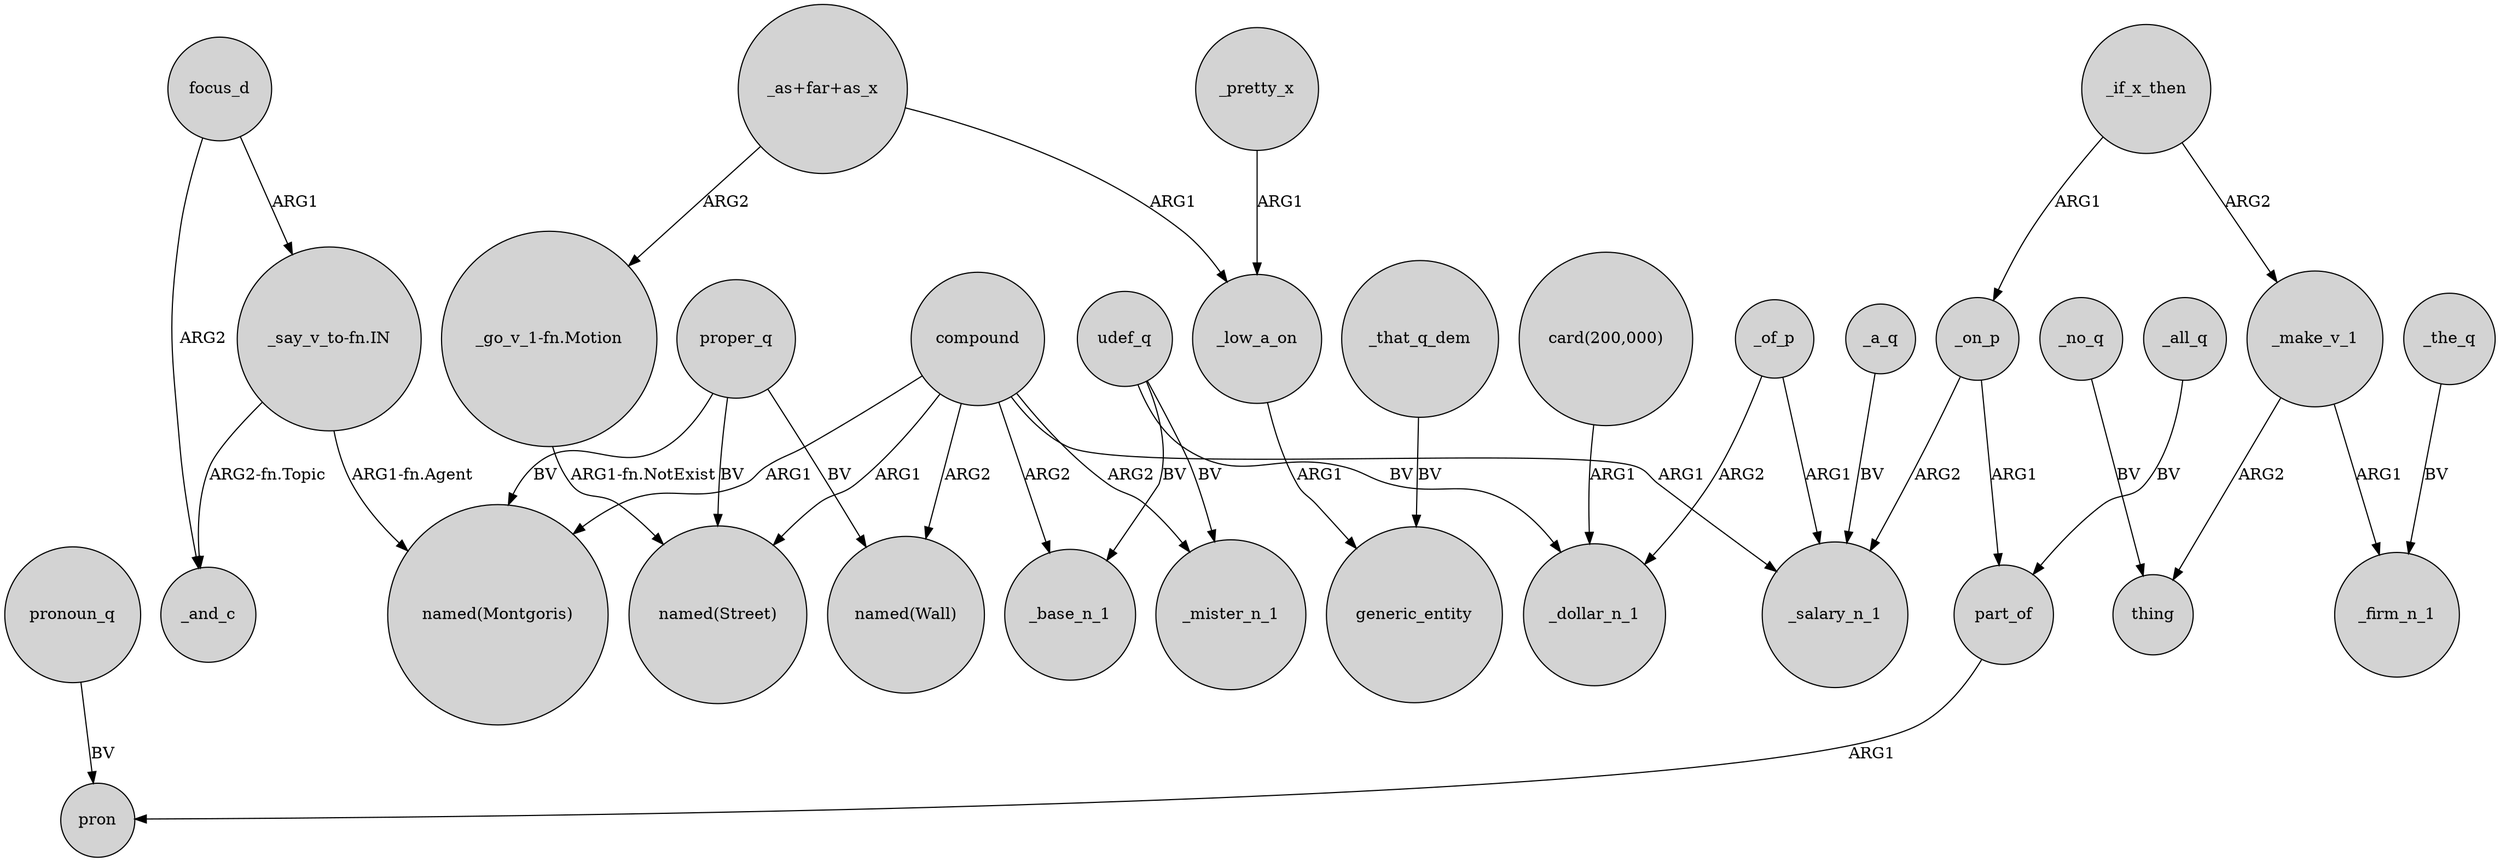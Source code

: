 digraph {
	node [shape=circle style=filled]
	part_of -> pron [label=ARG1]
	_all_q -> part_of [label=BV]
	_that_q_dem -> generic_entity [label=BV]
	compound -> "named(Street)" [label=ARG1]
	proper_q -> "named(Wall)" [label=BV]
	"_as+far+as_x" -> _low_a_on [label=ARG1]
	compound -> _mister_n_1 [label=ARG2]
	"_go_v_1-fn.Motion" -> "named(Street)" [label="ARG1-fn.NotExist"]
	udef_q -> _mister_n_1 [label=BV]
	udef_q -> _base_n_1 [label=BV]
	focus_d -> _and_c [label=ARG2]
	_make_v_1 -> _firm_n_1 [label=ARG1]
	compound -> _base_n_1 [label=ARG2]
	proper_q -> "named(Street)" [label=BV]
	compound -> _salary_n_1 [label=ARG1]
	_of_p -> _salary_n_1 [label=ARG1]
	_low_a_on -> generic_entity [label=ARG1]
	_on_p -> part_of [label=ARG1]
	pronoun_q -> pron [label=BV]
	compound -> "named(Montgoris)" [label=ARG1]
	_pretty_x -> _low_a_on [label=ARG1]
	compound -> "named(Wall)" [label=ARG2]
	_a_q -> _salary_n_1 [label=BV]
	proper_q -> "named(Montgoris)" [label=BV]
	_on_p -> _salary_n_1 [label=ARG2]
	_no_q -> thing [label=BV]
	"_say_v_to-fn.IN" -> "named(Montgoris)" [label="ARG1-fn.Agent"]
	_if_x_then -> _on_p [label=ARG1]
	"_say_v_to-fn.IN" -> _and_c [label="ARG2-fn.Topic"]
	_if_x_then -> _make_v_1 [label=ARG2]
	_the_q -> _firm_n_1 [label=BV]
	_of_p -> _dollar_n_1 [label=ARG2]
	"_as+far+as_x" -> "_go_v_1-fn.Motion" [label=ARG2]
	_make_v_1 -> thing [label=ARG2]
	"card(200,000)" -> _dollar_n_1 [label=ARG1]
	udef_q -> _dollar_n_1 [label=BV]
	focus_d -> "_say_v_to-fn.IN" [label=ARG1]
}
